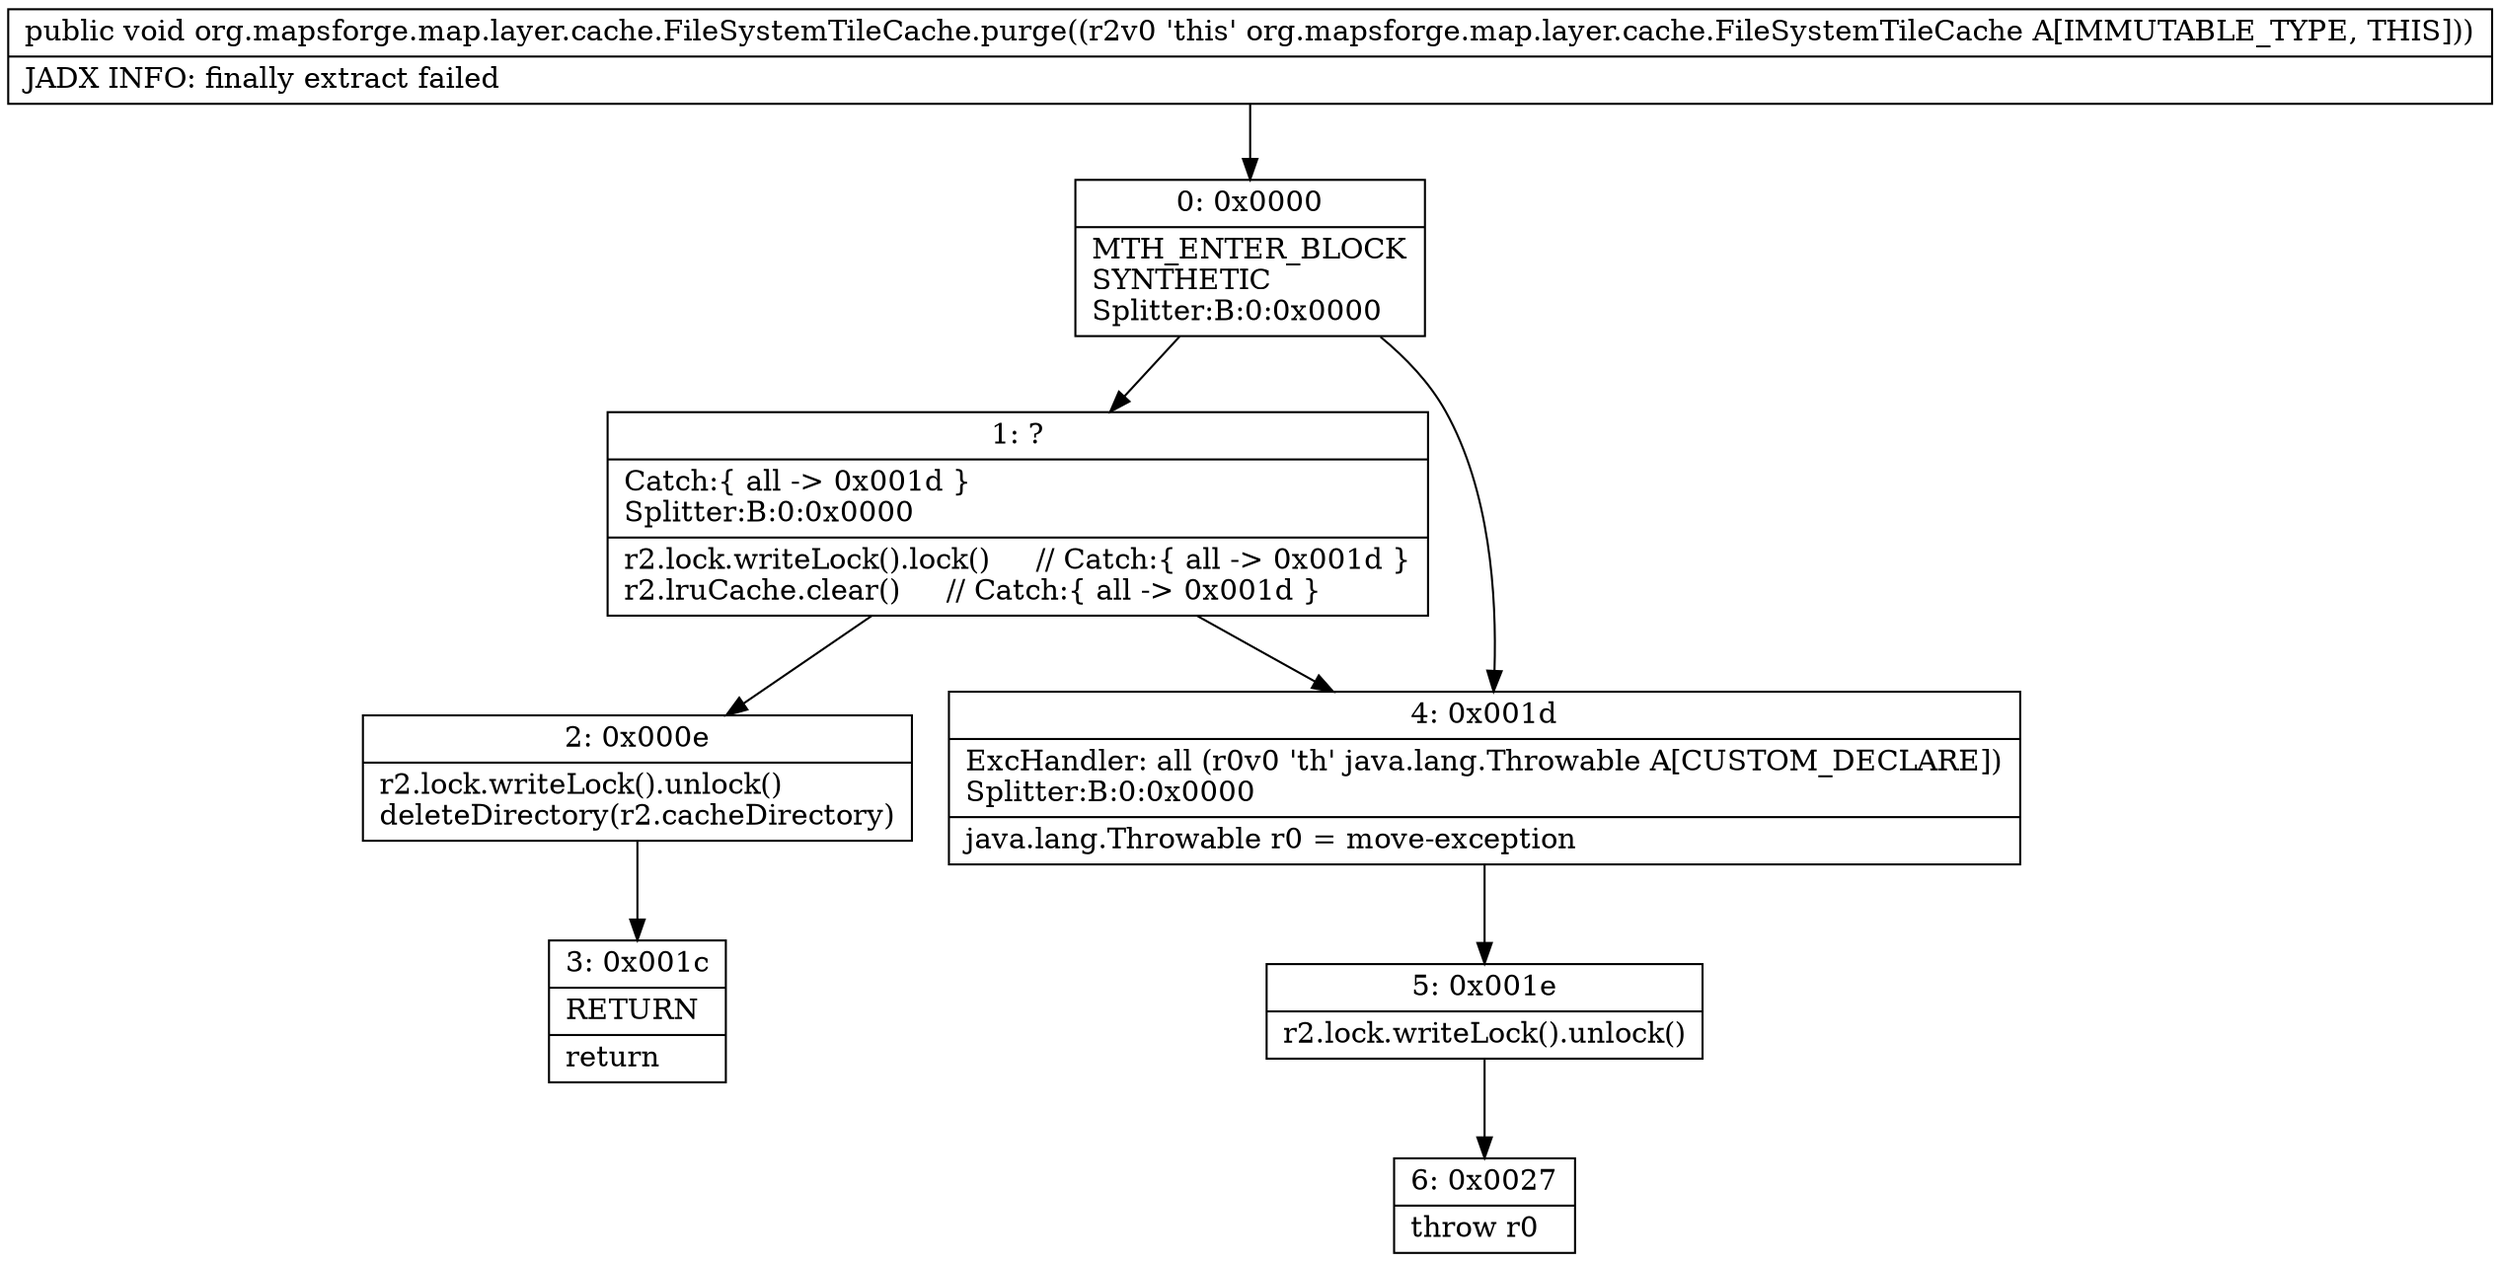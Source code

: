 digraph "CFG fororg.mapsforge.map.layer.cache.FileSystemTileCache.purge()V" {
Node_0 [shape=record,label="{0\:\ 0x0000|MTH_ENTER_BLOCK\lSYNTHETIC\lSplitter:B:0:0x0000\l}"];
Node_1 [shape=record,label="{1\:\ ?|Catch:\{ all \-\> 0x001d \}\lSplitter:B:0:0x0000\l|r2.lock.writeLock().lock()     \/\/ Catch:\{ all \-\> 0x001d \}\lr2.lruCache.clear()     \/\/ Catch:\{ all \-\> 0x001d \}\l}"];
Node_2 [shape=record,label="{2\:\ 0x000e|r2.lock.writeLock().unlock()\ldeleteDirectory(r2.cacheDirectory)\l}"];
Node_3 [shape=record,label="{3\:\ 0x001c|RETURN\l|return\l}"];
Node_4 [shape=record,label="{4\:\ 0x001d|ExcHandler: all (r0v0 'th' java.lang.Throwable A[CUSTOM_DECLARE])\lSplitter:B:0:0x0000\l|java.lang.Throwable r0 = move\-exception\l}"];
Node_5 [shape=record,label="{5\:\ 0x001e|r2.lock.writeLock().unlock()\l}"];
Node_6 [shape=record,label="{6\:\ 0x0027|throw r0\l}"];
MethodNode[shape=record,label="{public void org.mapsforge.map.layer.cache.FileSystemTileCache.purge((r2v0 'this' org.mapsforge.map.layer.cache.FileSystemTileCache A[IMMUTABLE_TYPE, THIS]))  | JADX INFO: finally extract failed\l}"];
MethodNode -> Node_0;
Node_0 -> Node_1;
Node_0 -> Node_4;
Node_1 -> Node_2;
Node_1 -> Node_4;
Node_2 -> Node_3;
Node_4 -> Node_5;
Node_5 -> Node_6;
}

